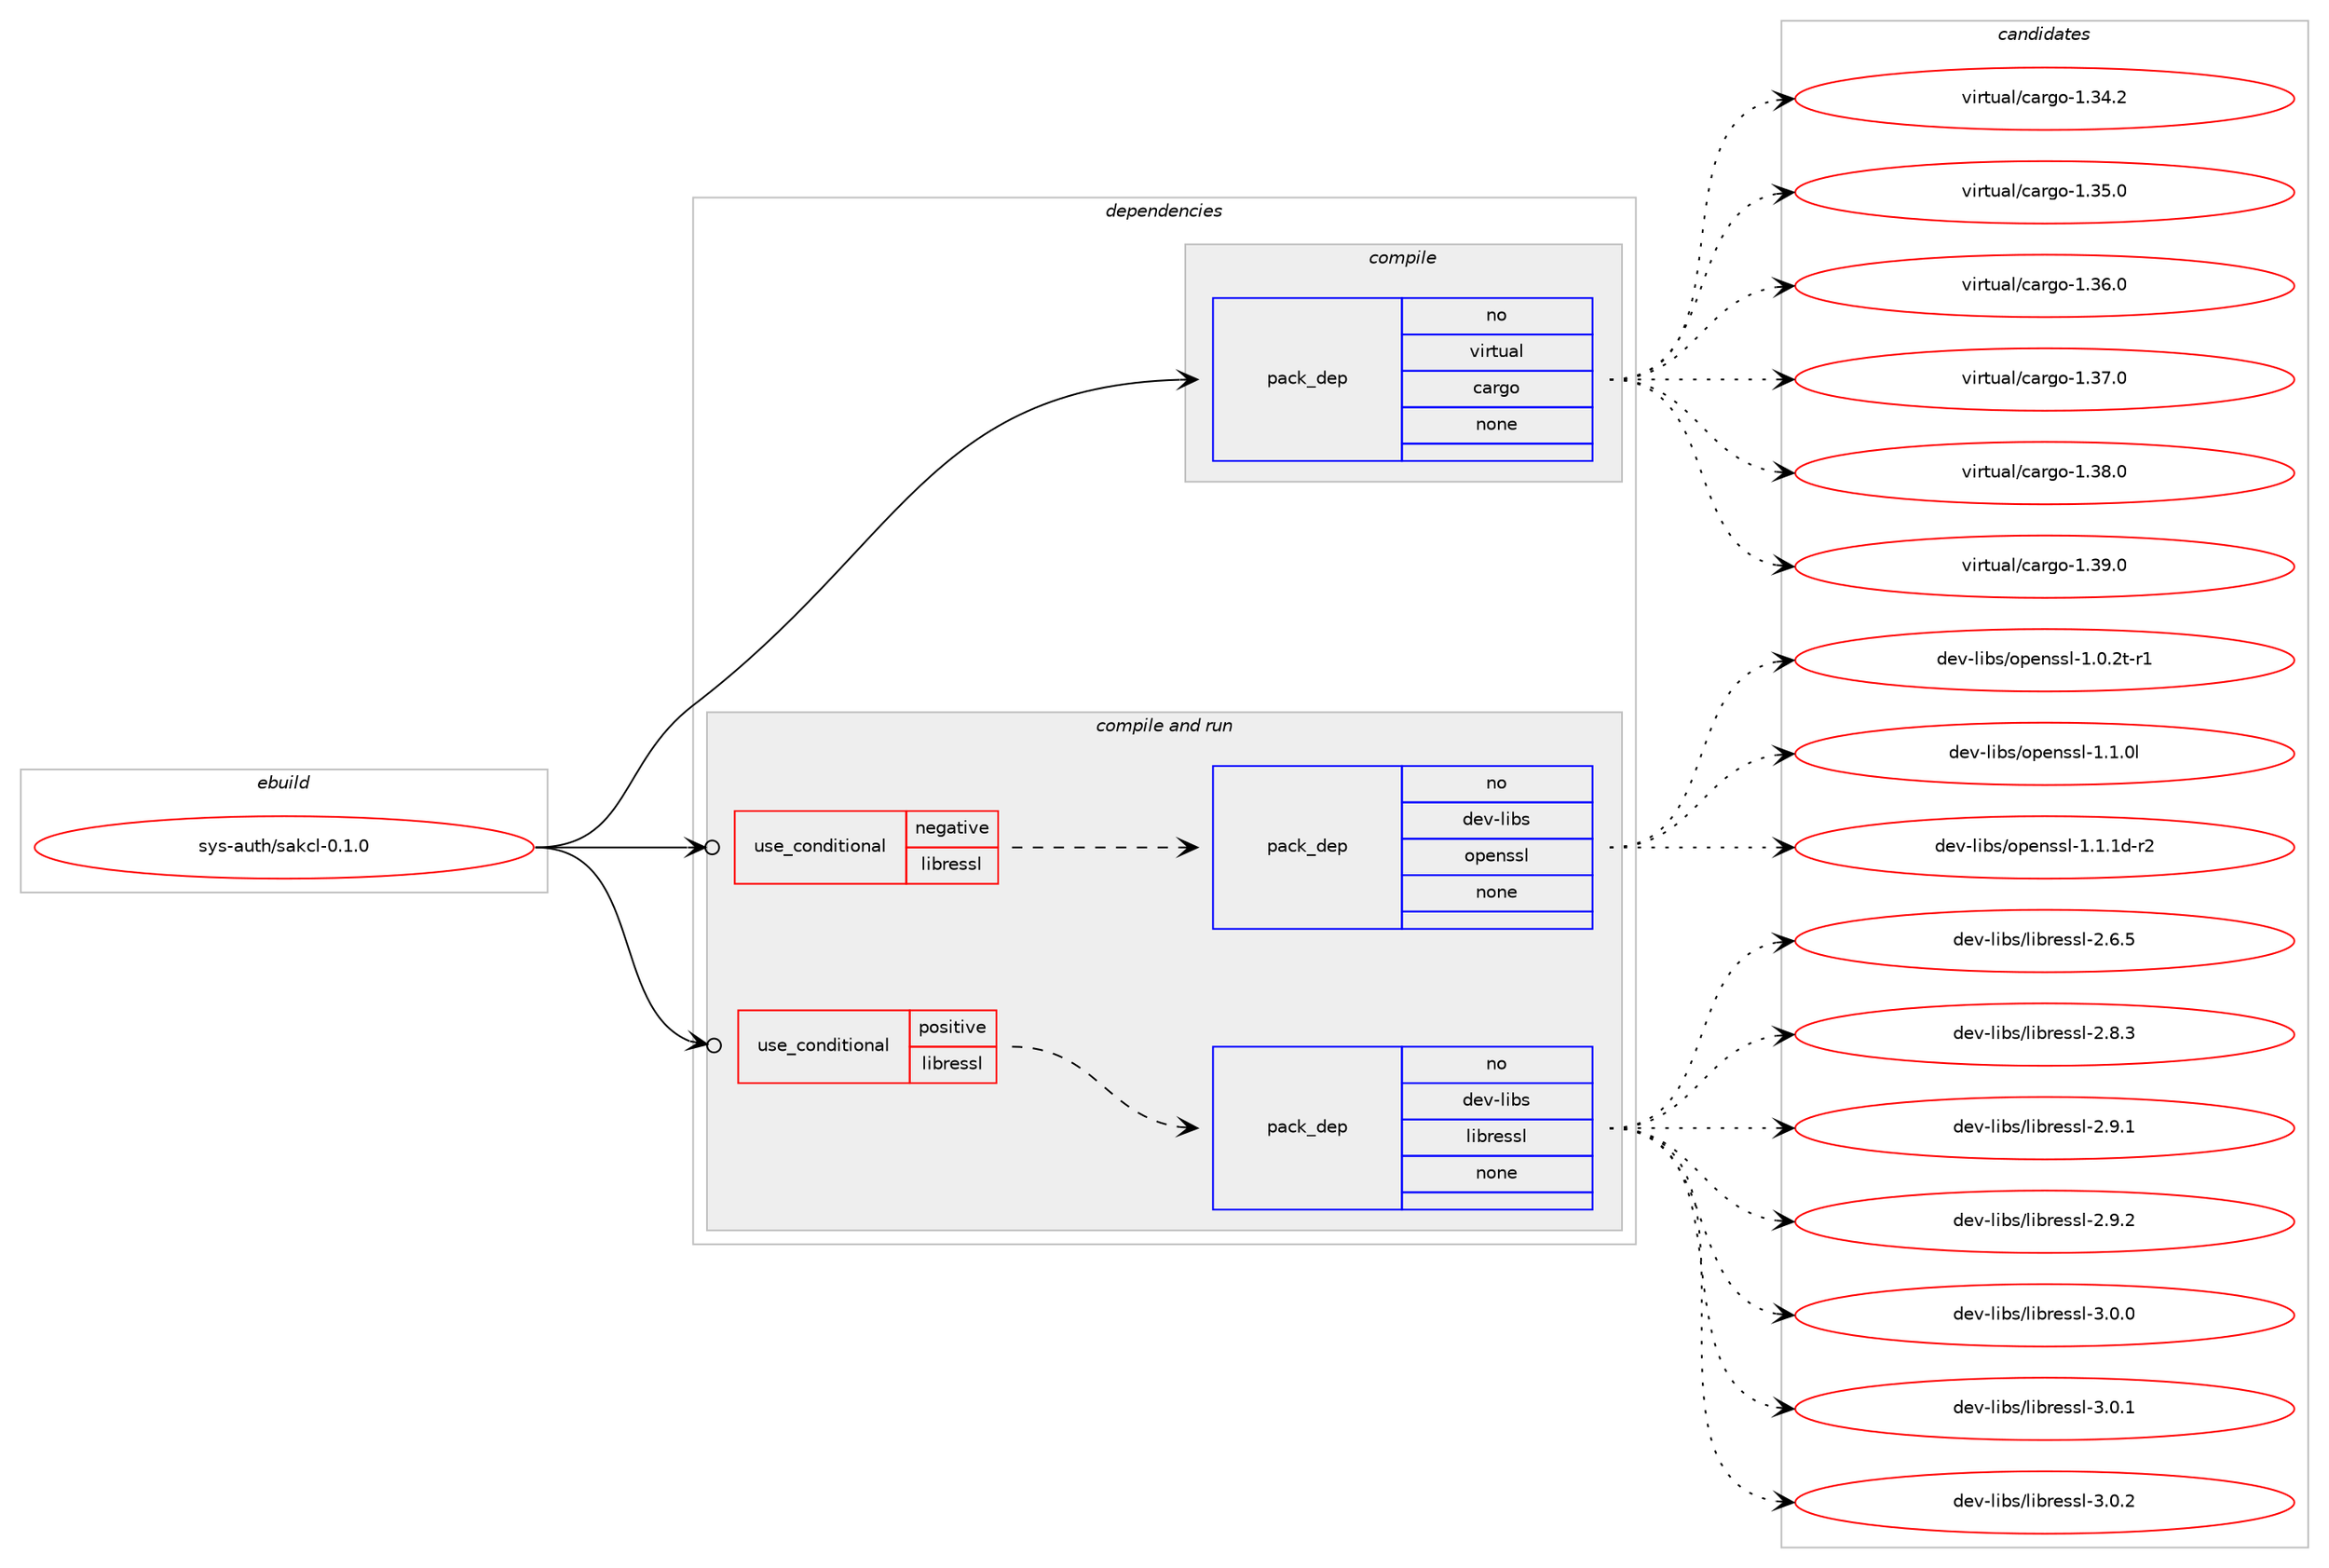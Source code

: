 digraph prolog {

# *************
# Graph options
# *************

newrank=true;
concentrate=true;
compound=true;
graph [rankdir=LR,fontname=Helvetica,fontsize=10,ranksep=1.5];#, ranksep=2.5, nodesep=0.2];
edge  [arrowhead=vee];
node  [fontname=Helvetica,fontsize=10];

# **********
# The ebuild
# **********

subgraph cluster_leftcol {
color=gray;
rank=same;
label=<<i>ebuild</i>>;
id [label="sys-auth/sakcl-0.1.0", color=red, width=4, href="../sys-auth/sakcl-0.1.0.svg"];
}

# ****************
# The dependencies
# ****************

subgraph cluster_midcol {
color=gray;
label=<<i>dependencies</i>>;
subgraph cluster_compile {
fillcolor="#eeeeee";
style=filled;
label=<<i>compile</i>>;
subgraph pack652994 {
dependency880527 [label=<<TABLE BORDER="0" CELLBORDER="1" CELLSPACING="0" CELLPADDING="4" WIDTH="220"><TR><TD ROWSPAN="6" CELLPADDING="30">pack_dep</TD></TR><TR><TD WIDTH="110">no</TD></TR><TR><TD>virtual</TD></TR><TR><TD>cargo</TD></TR><TR><TD>none</TD></TR><TR><TD></TD></TR></TABLE>>, shape=none, color=blue];
}
id:e -> dependency880527:w [weight=20,style="solid",arrowhead="vee"];
}
subgraph cluster_compileandrun {
fillcolor="#eeeeee";
style=filled;
label=<<i>compile and run</i>>;
subgraph cond212100 {
dependency880528 [label=<<TABLE BORDER="0" CELLBORDER="1" CELLSPACING="0" CELLPADDING="4"><TR><TD ROWSPAN="3" CELLPADDING="10">use_conditional</TD></TR><TR><TD>negative</TD></TR><TR><TD>libressl</TD></TR></TABLE>>, shape=none, color=red];
subgraph pack652995 {
dependency880529 [label=<<TABLE BORDER="0" CELLBORDER="1" CELLSPACING="0" CELLPADDING="4" WIDTH="220"><TR><TD ROWSPAN="6" CELLPADDING="30">pack_dep</TD></TR><TR><TD WIDTH="110">no</TD></TR><TR><TD>dev-libs</TD></TR><TR><TD>openssl</TD></TR><TR><TD>none</TD></TR><TR><TD></TD></TR></TABLE>>, shape=none, color=blue];
}
dependency880528:e -> dependency880529:w [weight=20,style="dashed",arrowhead="vee"];
}
id:e -> dependency880528:w [weight=20,style="solid",arrowhead="odotvee"];
subgraph cond212101 {
dependency880530 [label=<<TABLE BORDER="0" CELLBORDER="1" CELLSPACING="0" CELLPADDING="4"><TR><TD ROWSPAN="3" CELLPADDING="10">use_conditional</TD></TR><TR><TD>positive</TD></TR><TR><TD>libressl</TD></TR></TABLE>>, shape=none, color=red];
subgraph pack652996 {
dependency880531 [label=<<TABLE BORDER="0" CELLBORDER="1" CELLSPACING="0" CELLPADDING="4" WIDTH="220"><TR><TD ROWSPAN="6" CELLPADDING="30">pack_dep</TD></TR><TR><TD WIDTH="110">no</TD></TR><TR><TD>dev-libs</TD></TR><TR><TD>libressl</TD></TR><TR><TD>none</TD></TR><TR><TD></TD></TR></TABLE>>, shape=none, color=blue];
}
dependency880530:e -> dependency880531:w [weight=20,style="dashed",arrowhead="vee"];
}
id:e -> dependency880530:w [weight=20,style="solid",arrowhead="odotvee"];
}
subgraph cluster_run {
fillcolor="#eeeeee";
style=filled;
label=<<i>run</i>>;
}
}

# **************
# The candidates
# **************

subgraph cluster_choices {
rank=same;
color=gray;
label=<<i>candidates</i>>;

subgraph choice652994 {
color=black;
nodesep=1;
choice1181051141161179710847999711410311145494651524650 [label="virtual/cargo-1.34.2", color=red, width=4,href="../virtual/cargo-1.34.2.svg"];
choice1181051141161179710847999711410311145494651534648 [label="virtual/cargo-1.35.0", color=red, width=4,href="../virtual/cargo-1.35.0.svg"];
choice1181051141161179710847999711410311145494651544648 [label="virtual/cargo-1.36.0", color=red, width=4,href="../virtual/cargo-1.36.0.svg"];
choice1181051141161179710847999711410311145494651554648 [label="virtual/cargo-1.37.0", color=red, width=4,href="../virtual/cargo-1.37.0.svg"];
choice1181051141161179710847999711410311145494651564648 [label="virtual/cargo-1.38.0", color=red, width=4,href="../virtual/cargo-1.38.0.svg"];
choice1181051141161179710847999711410311145494651574648 [label="virtual/cargo-1.39.0", color=red, width=4,href="../virtual/cargo-1.39.0.svg"];
dependency880527:e -> choice1181051141161179710847999711410311145494651524650:w [style=dotted,weight="100"];
dependency880527:e -> choice1181051141161179710847999711410311145494651534648:w [style=dotted,weight="100"];
dependency880527:e -> choice1181051141161179710847999711410311145494651544648:w [style=dotted,weight="100"];
dependency880527:e -> choice1181051141161179710847999711410311145494651554648:w [style=dotted,weight="100"];
dependency880527:e -> choice1181051141161179710847999711410311145494651564648:w [style=dotted,weight="100"];
dependency880527:e -> choice1181051141161179710847999711410311145494651574648:w [style=dotted,weight="100"];
}
subgraph choice652995 {
color=black;
nodesep=1;
choice1001011184510810598115471111121011101151151084549464846501164511449 [label="dev-libs/openssl-1.0.2t-r1", color=red, width=4,href="../dev-libs/openssl-1.0.2t-r1.svg"];
choice100101118451081059811547111112101110115115108454946494648108 [label="dev-libs/openssl-1.1.0l", color=red, width=4,href="../dev-libs/openssl-1.1.0l.svg"];
choice1001011184510810598115471111121011101151151084549464946491004511450 [label="dev-libs/openssl-1.1.1d-r2", color=red, width=4,href="../dev-libs/openssl-1.1.1d-r2.svg"];
dependency880529:e -> choice1001011184510810598115471111121011101151151084549464846501164511449:w [style=dotted,weight="100"];
dependency880529:e -> choice100101118451081059811547111112101110115115108454946494648108:w [style=dotted,weight="100"];
dependency880529:e -> choice1001011184510810598115471111121011101151151084549464946491004511450:w [style=dotted,weight="100"];
}
subgraph choice652996 {
color=black;
nodesep=1;
choice10010111845108105981154710810598114101115115108455046544653 [label="dev-libs/libressl-2.6.5", color=red, width=4,href="../dev-libs/libressl-2.6.5.svg"];
choice10010111845108105981154710810598114101115115108455046564651 [label="dev-libs/libressl-2.8.3", color=red, width=4,href="../dev-libs/libressl-2.8.3.svg"];
choice10010111845108105981154710810598114101115115108455046574649 [label="dev-libs/libressl-2.9.1", color=red, width=4,href="../dev-libs/libressl-2.9.1.svg"];
choice10010111845108105981154710810598114101115115108455046574650 [label="dev-libs/libressl-2.9.2", color=red, width=4,href="../dev-libs/libressl-2.9.2.svg"];
choice10010111845108105981154710810598114101115115108455146484648 [label="dev-libs/libressl-3.0.0", color=red, width=4,href="../dev-libs/libressl-3.0.0.svg"];
choice10010111845108105981154710810598114101115115108455146484649 [label="dev-libs/libressl-3.0.1", color=red, width=4,href="../dev-libs/libressl-3.0.1.svg"];
choice10010111845108105981154710810598114101115115108455146484650 [label="dev-libs/libressl-3.0.2", color=red, width=4,href="../dev-libs/libressl-3.0.2.svg"];
dependency880531:e -> choice10010111845108105981154710810598114101115115108455046544653:w [style=dotted,weight="100"];
dependency880531:e -> choice10010111845108105981154710810598114101115115108455046564651:w [style=dotted,weight="100"];
dependency880531:e -> choice10010111845108105981154710810598114101115115108455046574649:w [style=dotted,weight="100"];
dependency880531:e -> choice10010111845108105981154710810598114101115115108455046574650:w [style=dotted,weight="100"];
dependency880531:e -> choice10010111845108105981154710810598114101115115108455146484648:w [style=dotted,weight="100"];
dependency880531:e -> choice10010111845108105981154710810598114101115115108455146484649:w [style=dotted,weight="100"];
dependency880531:e -> choice10010111845108105981154710810598114101115115108455146484650:w [style=dotted,weight="100"];
}
}

}
